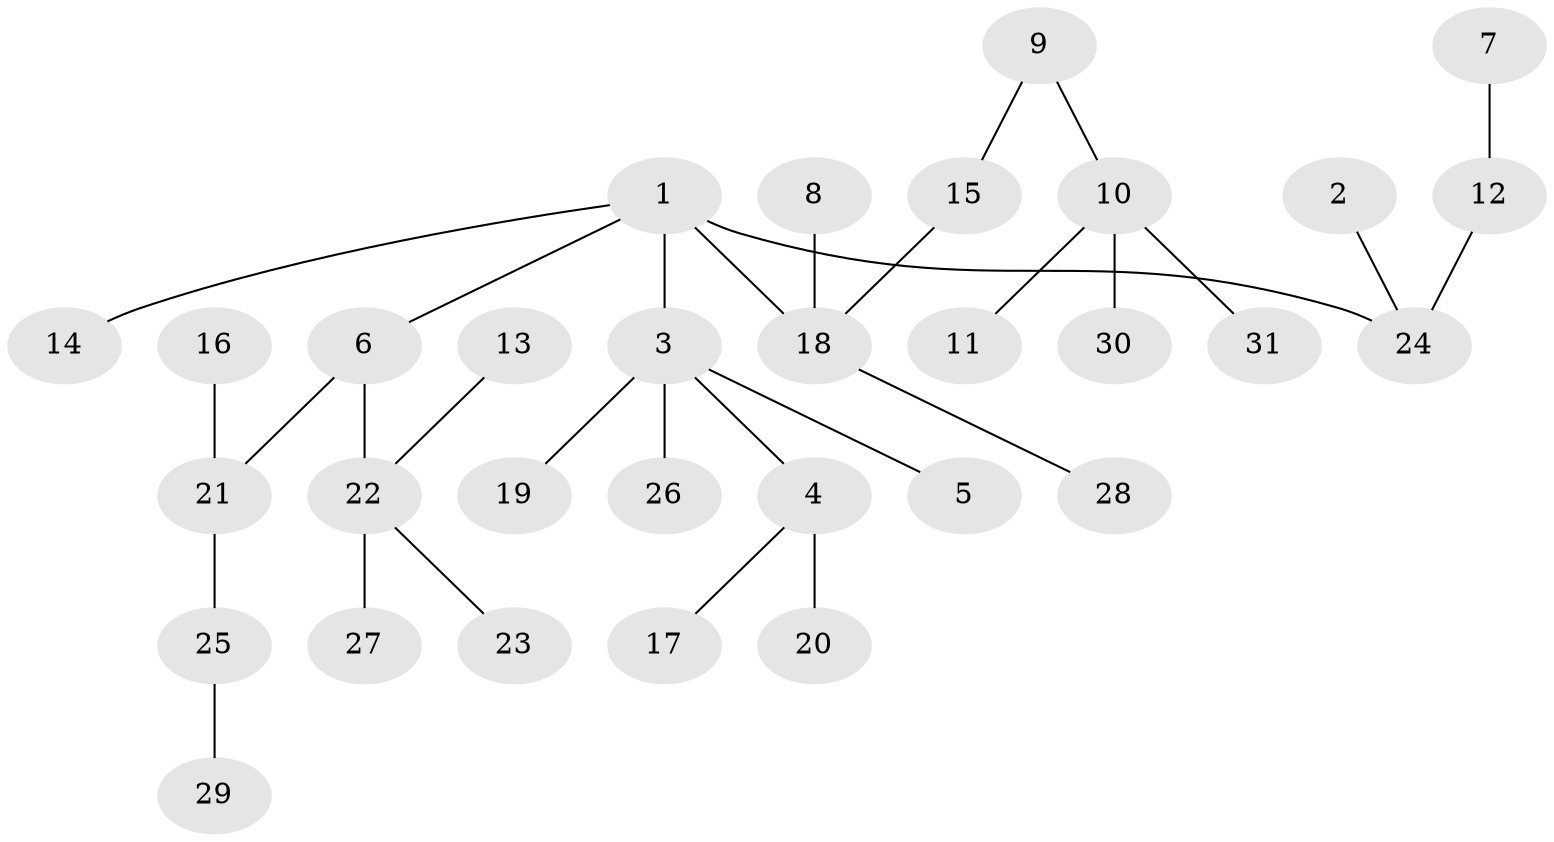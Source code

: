 // original degree distribution, {4: 0.08196721311475409, 5: 0.03278688524590164, 2: 0.2459016393442623, 6: 0.01639344262295082, 3: 0.13114754098360656, 1: 0.4918032786885246}
// Generated by graph-tools (version 1.1) at 2025/26/03/09/25 03:26:22]
// undirected, 31 vertices, 30 edges
graph export_dot {
graph [start="1"]
  node [color=gray90,style=filled];
  1;
  2;
  3;
  4;
  5;
  6;
  7;
  8;
  9;
  10;
  11;
  12;
  13;
  14;
  15;
  16;
  17;
  18;
  19;
  20;
  21;
  22;
  23;
  24;
  25;
  26;
  27;
  28;
  29;
  30;
  31;
  1 -- 3 [weight=1.0];
  1 -- 6 [weight=1.0];
  1 -- 14 [weight=1.0];
  1 -- 18 [weight=1.0];
  1 -- 24 [weight=1.0];
  2 -- 24 [weight=1.0];
  3 -- 4 [weight=1.0];
  3 -- 5 [weight=1.0];
  3 -- 19 [weight=1.0];
  3 -- 26 [weight=1.0];
  4 -- 17 [weight=1.0];
  4 -- 20 [weight=1.0];
  6 -- 21 [weight=1.0];
  6 -- 22 [weight=1.0];
  7 -- 12 [weight=1.0];
  8 -- 18 [weight=1.0];
  9 -- 10 [weight=1.0];
  9 -- 15 [weight=1.0];
  10 -- 11 [weight=1.0];
  10 -- 30 [weight=1.0];
  10 -- 31 [weight=1.0];
  12 -- 24 [weight=1.0];
  13 -- 22 [weight=1.0];
  15 -- 18 [weight=1.0];
  16 -- 21 [weight=1.0];
  18 -- 28 [weight=1.0];
  21 -- 25 [weight=1.0];
  22 -- 23 [weight=1.0];
  22 -- 27 [weight=1.0];
  25 -- 29 [weight=1.0];
}
